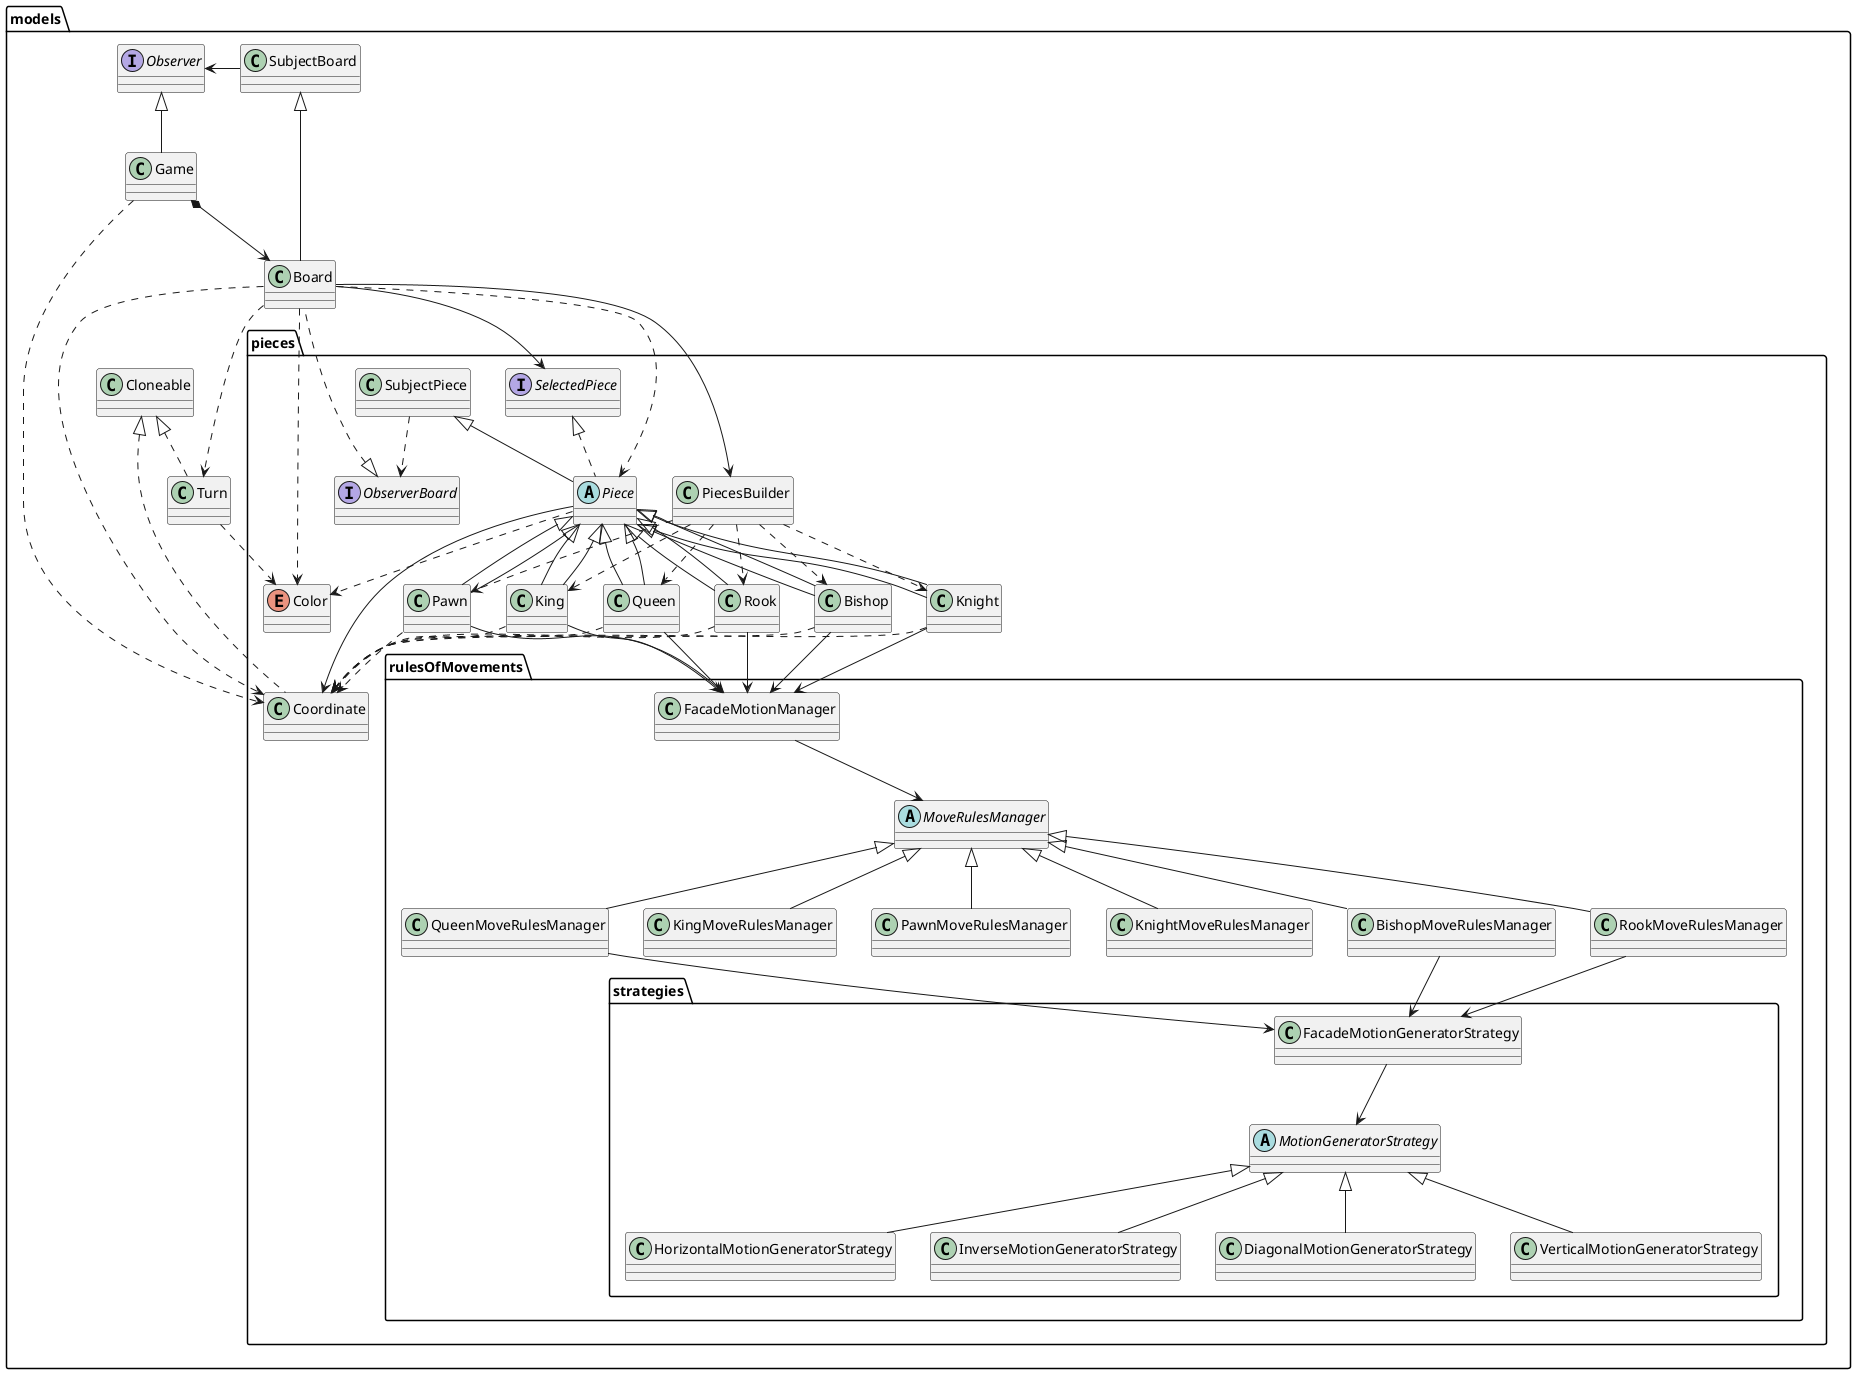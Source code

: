 @startuml

interface models.pieces.SelectedPiece {
}

class models.pieces.PiecesBuilder {
}

enum models.pieces.Color {
}

interface models.Observer {
}

class models.pieces.Coordinate {
}

class models.Board {
}

interface models.pieces.ObserverBoard {
}

class models.Game {
}

abstract class models.pieces.Piece {
}

class models.pieces.SubjectPiece {
}

class models.Turn {
}

class models.SubjectBoard {
}

abstract class models.pieces.Piece {
}

interface  models.pieces.SelectedPiece {
}

class  models.pieces.Queen {
}

class  models.pieces.Rook {
}

class  models.pieces.SubjectPiece {
}

class  models.pieces.Bishop {
}

class  models.pieces.Knight {
}

class  models.pieces.Pawn {
}

class  models.pieces.King {
}

class  models.pieces.Coordinate {
}

abstract class models.pieces.rulesOfMovements.MoveRulesManager {
}

class models.pieces.rulesOfMovements.strategies.HorizontalMotionGeneratorStrategy {
}

class models.pieces.rulesOfMovements.strategies.FacadeMotionGeneratorStrategy {
}

abstract class  models.pieces.rulesOfMovements.strategies.MotionGeneratorStrategy {
}

class  models.pieces.rulesOfMovements.strategies.InverseMotionGeneratorStrategy {
}

class  models.pieces.rulesOfMovements.strategies.DiagonalMotionGeneratorStrategy {
}

class  models.pieces.rulesOfMovements.strategies.VerticalMotionGeneratorStrategy {
}

class models.pieces.rulesOfMovements.FacadeMotionManager {
}

class models.pieces.rulesOfMovements.QueenMoveRulesManager {
}

class models.pieces.rulesOfMovements.KingMoveRulesManager {
}

class models.pieces.rulesOfMovements.PawnMoveRulesManager {
}

class models.pieces.rulesOfMovements.KnightMoveRulesManager {
}

class models.pieces.rulesOfMovements.BishopMoveRulesManager {
}

class  models.pieces.rulesOfMovements.RookMoveRulesManager {
}

models.pieces.Piece <|-- models.pieces.Bishop
models.pieces.Piece <|-- models.pieces.Knight
models.Cloneable <|.. models.pieces.Coordinate
models.pieces.ObserverBoard <|.. models.Board
models.Observer <|-- models.Game
models.Game *--> models.Board
models.Game ..> models.pieces.Coordinate
models.Board ...> models.Turn
models.Board ..> models.pieces.Color
models.Board ..> models.pieces.Coordinate
models.Board --> models.pieces.PiecesBuilder
models.Board --> models.pieces.SelectedPiece
models.Board ..> models.pieces.Piece
models.Turn ..> models.pieces.Color
models.SubjectBoard <|-- models.Board
models.SubjectBoard -left-> models.Observer
models.pieces.SelectedPiece <|.. models.pieces.Piece
models.pieces.SubjectPiece ..> models.pieces.ObserverBoard
models.pieces.SubjectPiece <|-- models.pieces.Piece
models.pieces.Piece <|-- models.pieces.Queen
models.pieces.Piece <|-- models.pieces.Rook
models.pieces.Piece <|-- models.pieces.Pawn
models.pieces.Piece ..> models.pieces.Color
models.pieces.Piece -right-> models.pieces.Coordinate
models.Cloneable <|.. models.Turn
models.pieces.Piece <|-- models.pieces.King

models.pieces.PiecesBuilder ..> models.pieces.Pawn
models.pieces.PiecesBuilder ..> models.pieces.Rook
models.pieces.PiecesBuilder ..> models.pieces.King
models.pieces.PiecesBuilder ..> models.pieces.Queen
models.pieces.PiecesBuilder ..> models.pieces.Bishop
models.pieces.PiecesBuilder ..> models.pieces.Knight

models.pieces.Rook ..> models.pieces.Coordinate
models.pieces.King ..> models.pieces.Coordinate
models.pieces.Queen ..> models.pieces.Coordinate
models.pieces.Bishop ..> models.pieces.Coordinate
models.pieces.Knight ..> models.pieces.Coordinate
models.pieces.Pawn ..> models.pieces.Coordinate

models.pieces.rulesOfMovements.FacadeMotionManager -->  models.pieces.rulesOfMovements.MoveRulesManager

models.pieces.rulesOfMovements.strategies.MotionGeneratorStrategy <|--  models.pieces.rulesOfMovements.strategies.HorizontalMotionGeneratorStrategy
models.pieces.rulesOfMovements.strategies.MotionGeneratorStrategy <|--  models.pieces.rulesOfMovements.strategies.InverseMotionGeneratorStrategy
models.pieces.rulesOfMovements.strategies.MotionGeneratorStrategy <|--  models.pieces.rulesOfMovements.strategies.DiagonalMotionGeneratorStrategy
models.pieces.rulesOfMovements.strategies.MotionGeneratorStrategy <|--  models.pieces.rulesOfMovements.strategies.VerticalMotionGeneratorStrategy

models.pieces.rulesOfMovements.MoveRulesManager <|--  models.pieces.rulesOfMovements.BishopMoveRulesManager
models.pieces.rulesOfMovements.MoveRulesManager <|--  models.pieces.rulesOfMovements.KnightMoveRulesManager
models.pieces.rulesOfMovements.MoveRulesManager <|--  models.pieces.rulesOfMovements.QueenMoveRulesManager
models.pieces.rulesOfMovements.MoveRulesManager <|--  models.pieces.rulesOfMovements.PawnMoveRulesManager
models.pieces.rulesOfMovements.MoveRulesManager <|--  models.pieces.rulesOfMovements.KingMoveRulesManager
models.pieces.rulesOfMovements.MoveRulesManager <|--  models.pieces.rulesOfMovements.RookMoveRulesManager

models.pieces.Piece <|--  models.pieces.King
models.pieces.Piece <|--  models.pieces.Queen
models.pieces.Piece <|--  models.pieces.Rook
models.pieces.Piece <|--  models.pieces.Bishop
models.pieces.Piece <|--  models.pieces.Knight
models.pieces.Piece <|--  models.pieces.Pawn

models.pieces.King -->  models.pieces.rulesOfMovements.FacadeMotionManager
models.pieces.Queen -->  models.pieces.rulesOfMovements.FacadeMotionManager
models.pieces.Rook -->  models.pieces.rulesOfMovements.FacadeMotionManager
models.pieces.Bishop -->  models.pieces.rulesOfMovements.FacadeMotionManager
models.pieces.Knight -->  models.pieces.rulesOfMovements.FacadeMotionManager
models.pieces.Pawn -->  models.pieces.rulesOfMovements.FacadeMotionManager

models.pieces.rulesOfMovements.BishopMoveRulesManager  -->  models.pieces.rulesOfMovements.strategies.FacadeMotionGeneratorStrategy
models.pieces.rulesOfMovements.QueenMoveRulesManager -->  models.pieces.rulesOfMovements.strategies.FacadeMotionGeneratorStrategy
models.pieces.rulesOfMovements.RookMoveRulesManager -->  models.pieces.rulesOfMovements.strategies.FacadeMotionGeneratorStrategy
models.pieces.rulesOfMovements.strategies.FacadeMotionGeneratorStrategy -->  models.pieces.rulesOfMovements.strategies.MotionGeneratorStrategy

@enduml
